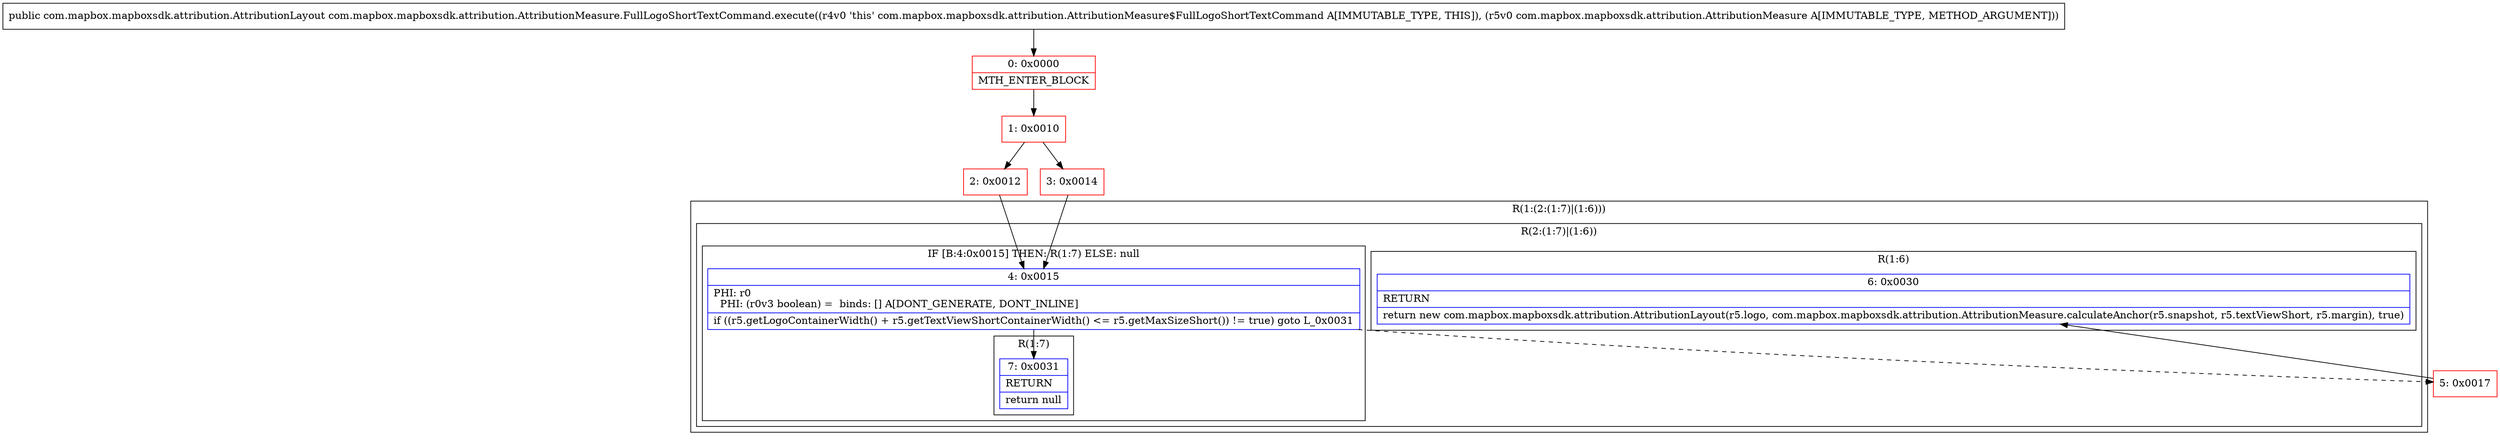 digraph "CFG forcom.mapbox.mapboxsdk.attribution.AttributionMeasure.FullLogoShortTextCommand.execute(Lcom\/mapbox\/mapboxsdk\/attribution\/AttributionMeasure;)Lcom\/mapbox\/mapboxsdk\/attribution\/AttributionLayout;" {
subgraph cluster_Region_704066202 {
label = "R(1:(2:(1:7)|(1:6)))";
node [shape=record,color=blue];
subgraph cluster_Region_1531322033 {
label = "R(2:(1:7)|(1:6))";
node [shape=record,color=blue];
subgraph cluster_IfRegion_1636646972 {
label = "IF [B:4:0x0015] THEN: R(1:7) ELSE: null";
node [shape=record,color=blue];
Node_4 [shape=record,label="{4\:\ 0x0015|PHI: r0 \l  PHI: (r0v3 boolean) =  binds: [] A[DONT_GENERATE, DONT_INLINE]\l|if ((r5.getLogoContainerWidth() + r5.getTextViewShortContainerWidth() \<= r5.getMaxSizeShort()) != true) goto L_0x0031\l}"];
subgraph cluster_Region_1565160860 {
label = "R(1:7)";
node [shape=record,color=blue];
Node_7 [shape=record,label="{7\:\ 0x0031|RETURN\l|return null\l}"];
}
}
subgraph cluster_Region_1295642445 {
label = "R(1:6)";
node [shape=record,color=blue];
Node_6 [shape=record,label="{6\:\ 0x0030|RETURN\l|return new com.mapbox.mapboxsdk.attribution.AttributionLayout(r5.logo, com.mapbox.mapboxsdk.attribution.AttributionMeasure.calculateAnchor(r5.snapshot, r5.textViewShort, r5.margin), true)\l}"];
}
}
}
Node_0 [shape=record,color=red,label="{0\:\ 0x0000|MTH_ENTER_BLOCK\l}"];
Node_1 [shape=record,color=red,label="{1\:\ 0x0010}"];
Node_2 [shape=record,color=red,label="{2\:\ 0x0012}"];
Node_3 [shape=record,color=red,label="{3\:\ 0x0014}"];
Node_5 [shape=record,color=red,label="{5\:\ 0x0017}"];
MethodNode[shape=record,label="{public com.mapbox.mapboxsdk.attribution.AttributionLayout com.mapbox.mapboxsdk.attribution.AttributionMeasure.FullLogoShortTextCommand.execute((r4v0 'this' com.mapbox.mapboxsdk.attribution.AttributionMeasure$FullLogoShortTextCommand A[IMMUTABLE_TYPE, THIS]), (r5v0 com.mapbox.mapboxsdk.attribution.AttributionMeasure A[IMMUTABLE_TYPE, METHOD_ARGUMENT])) }"];
MethodNode -> Node_0;
Node_4 -> Node_5[style=dashed];
Node_4 -> Node_7;
Node_0 -> Node_1;
Node_1 -> Node_2;
Node_1 -> Node_3;
Node_2 -> Node_4;
Node_3 -> Node_4;
Node_5 -> Node_6;
}

